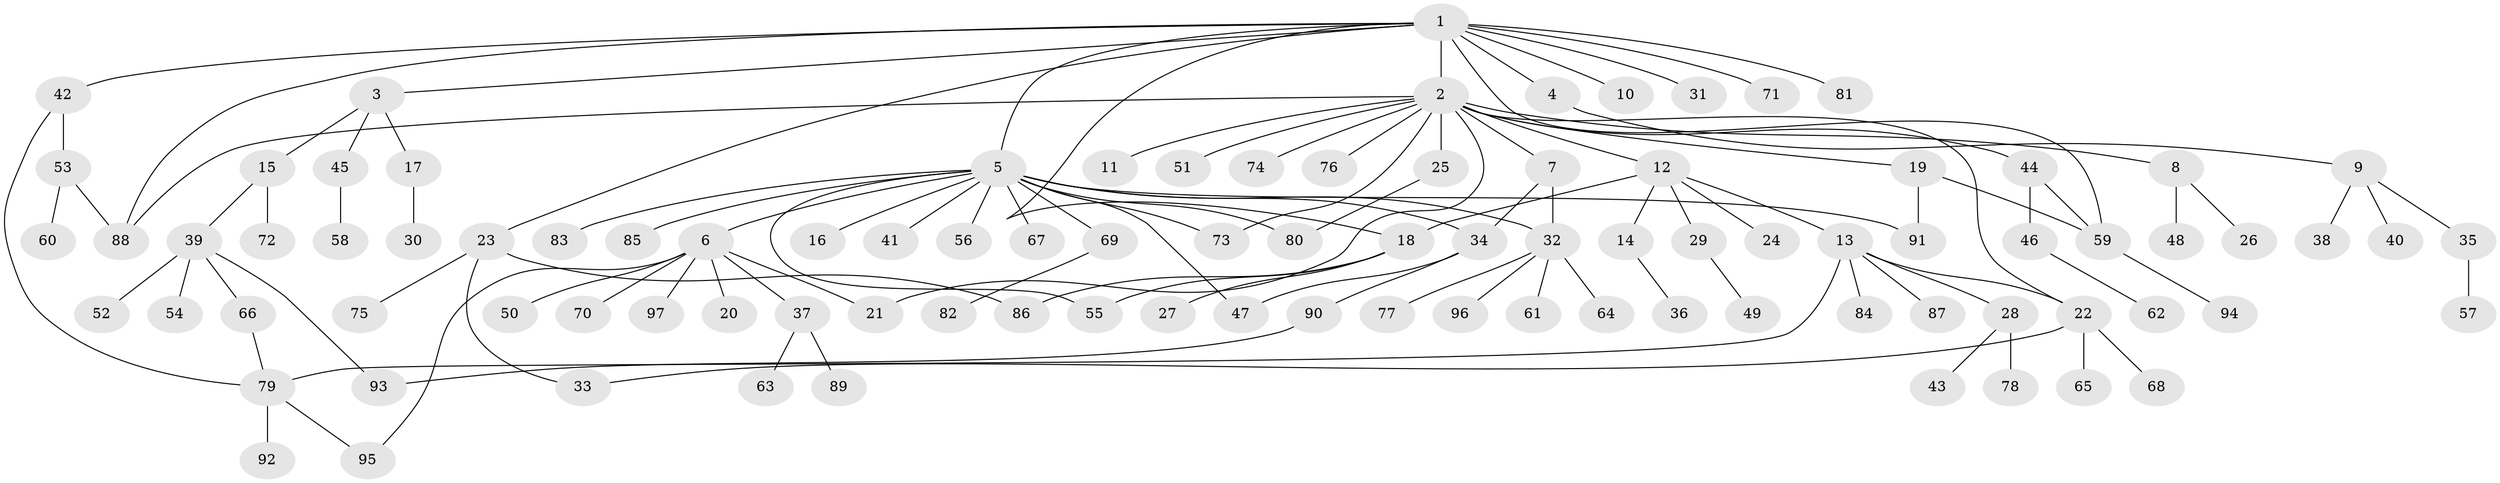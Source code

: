 // coarse degree distribution, {12: 0.0136986301369863, 14: 0.0136986301369863, 4: 0.0821917808219178, 2: 0.2191780821917808, 15: 0.0136986301369863, 7: 0.0136986301369863, 1: 0.5068493150684932, 5: 0.0547945205479452, 6: 0.0136986301369863, 3: 0.0684931506849315}
// Generated by graph-tools (version 1.1) at 2025/23/03/03/25 07:23:51]
// undirected, 97 vertices, 116 edges
graph export_dot {
graph [start="1"]
  node [color=gray90,style=filled];
  1;
  2;
  3;
  4;
  5;
  6;
  7;
  8;
  9;
  10;
  11;
  12;
  13;
  14;
  15;
  16;
  17;
  18;
  19;
  20;
  21;
  22;
  23;
  24;
  25;
  26;
  27;
  28;
  29;
  30;
  31;
  32;
  33;
  34;
  35;
  36;
  37;
  38;
  39;
  40;
  41;
  42;
  43;
  44;
  45;
  46;
  47;
  48;
  49;
  50;
  51;
  52;
  53;
  54;
  55;
  56;
  57;
  58;
  59;
  60;
  61;
  62;
  63;
  64;
  65;
  66;
  67;
  68;
  69;
  70;
  71;
  72;
  73;
  74;
  75;
  76;
  77;
  78;
  79;
  80;
  81;
  82;
  83;
  84;
  85;
  86;
  87;
  88;
  89;
  90;
  91;
  92;
  93;
  94;
  95;
  96;
  97;
  1 -- 2;
  1 -- 3;
  1 -- 4;
  1 -- 5;
  1 -- 10;
  1 -- 18;
  1 -- 23;
  1 -- 31;
  1 -- 42;
  1 -- 59;
  1 -- 71;
  1 -- 81;
  1 -- 88;
  2 -- 7;
  2 -- 8;
  2 -- 11;
  2 -- 12;
  2 -- 19;
  2 -- 21;
  2 -- 22;
  2 -- 25;
  2 -- 44;
  2 -- 51;
  2 -- 73;
  2 -- 74;
  2 -- 76;
  2 -- 88;
  3 -- 15;
  3 -- 17;
  3 -- 45;
  4 -- 9;
  5 -- 6;
  5 -- 16;
  5 -- 32;
  5 -- 34;
  5 -- 41;
  5 -- 47;
  5 -- 55;
  5 -- 56;
  5 -- 67;
  5 -- 69;
  5 -- 73;
  5 -- 80;
  5 -- 83;
  5 -- 85;
  5 -- 91;
  6 -- 20;
  6 -- 21;
  6 -- 37;
  6 -- 50;
  6 -- 70;
  6 -- 95;
  6 -- 97;
  7 -- 32;
  7 -- 34;
  8 -- 26;
  8 -- 48;
  9 -- 35;
  9 -- 38;
  9 -- 40;
  12 -- 13;
  12 -- 14;
  12 -- 18;
  12 -- 24;
  12 -- 29;
  13 -- 22;
  13 -- 28;
  13 -- 79;
  13 -- 84;
  13 -- 87;
  14 -- 36;
  15 -- 39;
  15 -- 72;
  17 -- 30;
  18 -- 27;
  18 -- 55;
  18 -- 86;
  19 -- 59;
  19 -- 91;
  22 -- 33;
  22 -- 65;
  22 -- 68;
  23 -- 33;
  23 -- 75;
  23 -- 86;
  25 -- 80;
  28 -- 43;
  28 -- 78;
  29 -- 49;
  32 -- 61;
  32 -- 64;
  32 -- 77;
  32 -- 96;
  34 -- 47;
  34 -- 90;
  35 -- 57;
  37 -- 63;
  37 -- 89;
  39 -- 52;
  39 -- 54;
  39 -- 66;
  39 -- 93;
  42 -- 53;
  42 -- 79;
  44 -- 46;
  44 -- 59;
  45 -- 58;
  46 -- 62;
  53 -- 60;
  53 -- 88;
  59 -- 94;
  66 -- 79;
  69 -- 82;
  79 -- 92;
  79 -- 95;
  90 -- 93;
}
